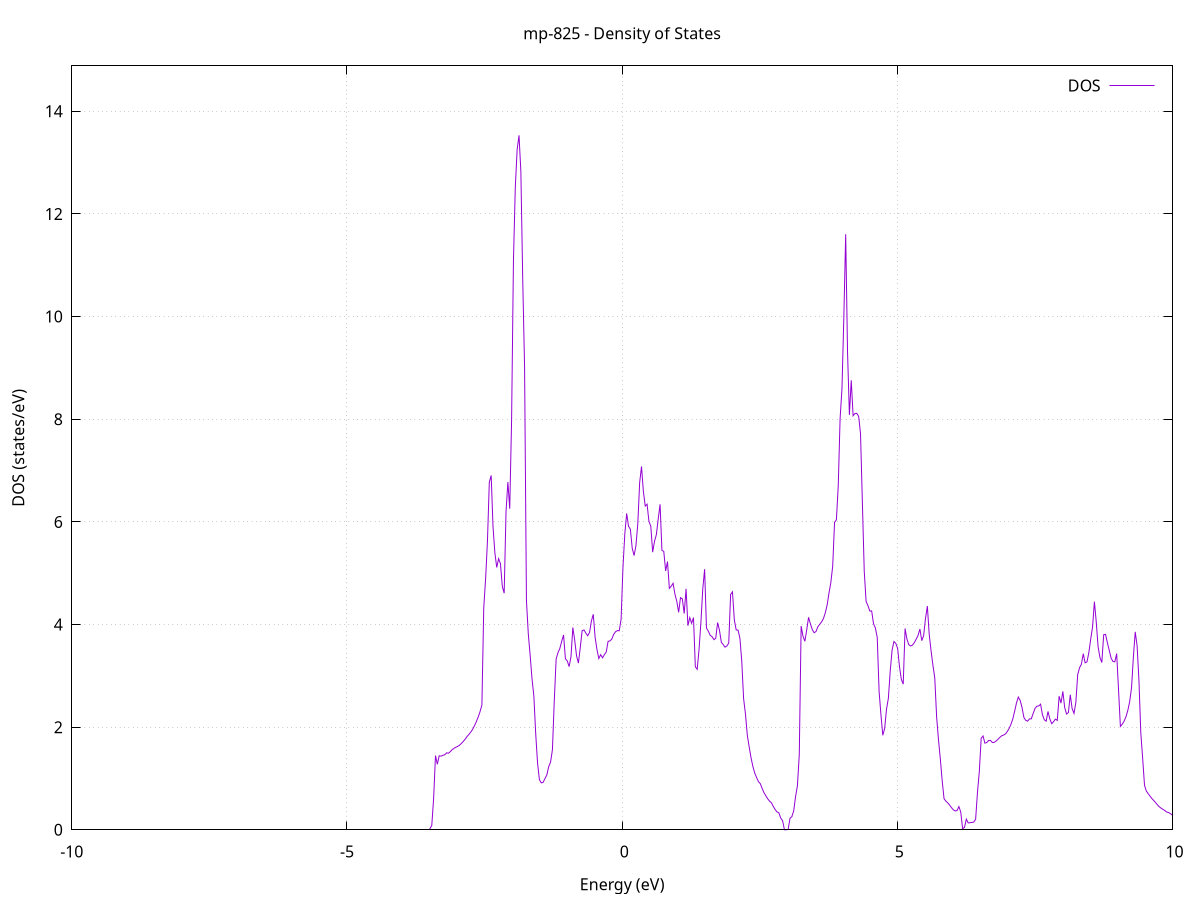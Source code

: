 set title 'mp-825 - Density of States'
set xlabel 'Energy (eV)'
set ylabel 'DOS (states/eV)'
set grid
set xrange [-10:10]
set yrange [0:14.886]
set xzeroaxis lt -1
set terminal png size 800,600
set output 'mp-825_dos_gnuplot.png'
plot '-' using 1:2 with lines title 'DOS'
-42.108400 0.000000
-42.074700 0.000000
-42.041000 0.000000
-42.007200 0.000000
-41.973500 0.000000
-41.939800 0.000000
-41.906100 0.000000
-41.872300 0.000000
-41.838600 0.000000
-41.804900 0.000000
-41.771200 0.000000
-41.737400 0.000000
-41.703700 0.000000
-41.670000 0.000000
-41.636300 0.000000
-41.602500 0.000000
-41.568800 0.000000
-41.535100 0.000000
-41.501300 0.000000
-41.467600 0.000000
-41.433900 0.000000
-41.400200 0.000000
-41.366400 0.000000
-41.332700 0.000000
-41.299000 0.000000
-41.265300 0.000000
-41.231500 0.000000
-41.197800 0.000000
-41.164100 0.000000
-41.130400 0.000000
-41.096600 0.000000
-41.062900 0.000000
-41.029200 0.000000
-40.995500 0.000000
-40.961700 0.000000
-40.928000 0.000000
-40.894300 0.000000
-40.860600 0.000000
-40.826800 0.000000
-40.793100 0.000000
-40.759400 0.000000
-40.725700 0.000000
-40.691900 0.000000
-40.658200 0.000000
-40.624500 0.000000
-40.590800 0.000000
-40.557000 0.000000
-40.523300 0.000000
-40.489600 0.000000
-40.455900 0.000000
-40.422100 0.000000
-40.388400 0.000000
-40.354700 0.000000
-40.321000 0.000000
-40.287200 0.000000
-40.253500 0.000000
-40.219800 0.000000
-40.186100 0.000000
-40.152300 0.000000
-40.118600 0.000000
-40.084900 0.000000
-40.051200 0.000000
-40.017400 0.000000
-39.983700 0.000000
-39.950000 0.000000
-39.916300 0.000000
-39.882500 0.000000
-39.848800 0.000000
-39.815100 0.000000
-39.781400 0.000000
-39.747600 0.000000
-39.713900 0.000000
-39.680200 0.000000
-39.646400 0.000000
-39.612700 0.000000
-39.579000 0.000000
-39.545300 0.000000
-39.511500 0.000000
-39.477800 0.000000
-39.444100 0.000000
-39.410400 0.000000
-39.376600 0.000000
-39.342900 0.000000
-39.309200 0.000000
-39.275500 0.000000
-39.241700 0.000000
-39.208000 0.000000
-39.174300 0.000000
-39.140600 0.000000
-39.106800 0.000000
-39.073100 0.000000
-39.039400 444.664000
-39.005700 0.000000
-38.971900 0.000000
-38.938200 0.000000
-38.904500 0.000000
-38.870800 0.000000
-38.837000 0.000000
-38.803300 0.000000
-38.769600 0.000000
-38.735900 0.000000
-38.702100 41.352600
-38.668400 18.268400
-38.634700 16.385000
-38.601000 17.748100
-38.567200 195.138600
-38.533500 0.000000
-38.499800 0.000000
-38.466100 0.000000
-38.432300 0.000000
-38.398600 0.000000
-38.364900 0.000000
-38.331200 0.000000
-38.297400 0.000000
-38.263700 0.000000
-38.230000 0.000000
-38.196300 0.000000
-38.162500 0.000000
-38.128800 0.000000
-38.095100 0.000000
-38.061400 0.000000
-38.027600 0.000000
-37.993900 0.000000
-37.960200 0.000000
-37.926500 0.000000
-37.892700 0.000000
-37.859000 0.000000
-37.825300 0.000000
-37.791500 0.000000
-37.757800 0.000000
-37.724100 0.000000
-37.690400 0.000000
-37.656600 0.000000
-37.622900 0.000000
-37.589200 0.000000
-37.555500 0.000000
-37.521700 0.000000
-37.488000 0.000000
-37.454300 0.000000
-37.420600 0.000000
-37.386800 0.000000
-37.353100 0.000000
-37.319400 0.000000
-37.285700 0.000000
-37.251900 0.000000
-37.218200 0.000000
-37.184500 0.000000
-37.150800 0.000000
-37.117000 0.000000
-37.083300 0.000000
-37.049600 0.000000
-37.015900 0.000000
-36.982100 0.000000
-36.948400 0.000000
-36.914700 0.000000
-36.881000 0.000000
-36.847200 0.000000
-36.813500 0.000000
-36.779800 0.000000
-36.746100 0.000000
-36.712300 0.000000
-36.678600 0.000000
-36.644900 0.000000
-36.611200 0.000000
-36.577400 0.000000
-36.543700 0.000000
-36.510000 0.000000
-36.476300 0.000000
-36.442500 0.000000
-36.408800 0.000000
-36.375100 0.000000
-36.341400 0.000000
-36.307600 0.000000
-36.273900 0.000000
-36.240200 0.000000
-36.206500 0.000000
-36.172700 0.000000
-36.139000 0.000000
-36.105300 0.000000
-36.071600 0.000000
-36.037800 0.000000
-36.004100 0.000000
-35.970400 0.000000
-35.936600 0.000000
-35.902900 0.000000
-35.869200 0.000000
-35.835500 0.000000
-35.801700 0.000000
-35.768000 0.000000
-35.734300 0.000000
-35.700600 0.000000
-35.666800 0.000000
-35.633100 0.000000
-35.599400 0.000000
-35.565700 0.000000
-35.531900 0.000000
-35.498200 0.000000
-35.464500 0.000000
-35.430800 0.000000
-35.397000 0.000000
-35.363300 0.000000
-35.329600 0.000000
-35.295900 0.000000
-35.262100 0.000000
-35.228400 0.000000
-35.194700 0.000000
-35.161000 0.000000
-35.127200 0.000000
-35.093500 0.000000
-35.059800 0.000000
-35.026100 0.000000
-34.992300 0.000000
-34.958600 0.000000
-34.924900 0.000000
-34.891200 0.000000
-34.857400 0.000000
-34.823700 0.000000
-34.790000 0.000000
-34.756300 0.000000
-34.722500 0.000000
-34.688800 0.000000
-34.655100 0.000000
-34.621400 0.000000
-34.587600 0.000000
-34.553900 0.000000
-34.520200 0.000000
-34.486500 0.000000
-34.452700 0.000000
-34.419000 0.000000
-34.385300 0.000000
-34.351600 0.000000
-34.317800 0.000000
-34.284100 0.000000
-34.250400 0.000000
-34.216700 0.000000
-34.182900 0.000000
-34.149200 0.000000
-34.115500 0.000000
-34.081700 0.000000
-34.048000 0.000000
-34.014300 0.000000
-33.980600 0.000000
-33.946800 0.000000
-33.913100 0.000000
-33.879400 0.000000
-33.845700 0.000000
-33.811900 0.000000
-33.778200 0.000000
-33.744500 0.000000
-33.710800 0.000000
-33.677000 0.000000
-33.643300 0.000000
-33.609600 0.000000
-33.575900 0.000000
-33.542100 0.000000
-33.508400 0.000000
-33.474700 0.000000
-33.441000 0.000000
-33.407200 0.000000
-33.373500 0.000000
-33.339800 0.000000
-33.306100 0.000000
-33.272300 0.000000
-33.238600 0.000000
-33.204900 0.000000
-33.171200 0.000000
-33.137400 0.000000
-33.103700 0.000000
-33.070000 0.000000
-33.036300 0.000000
-33.002500 0.000000
-32.968800 0.000000
-32.935100 0.000000
-32.901400 0.000000
-32.867600 0.000000
-32.833900 0.000000
-32.800200 0.000000
-32.766500 0.000000
-32.732700 0.000000
-32.699000 0.000000
-32.665300 0.000000
-32.631600 0.000000
-32.597800 0.000000
-32.564100 0.000000
-32.530400 0.000000
-32.496700 0.000000
-32.462900 0.000000
-32.429200 0.000000
-32.395500 0.000000
-32.361800 0.000000
-32.328000 0.000000
-32.294300 0.000000
-32.260600 0.000000
-32.226800 0.000000
-32.193100 0.000000
-32.159400 0.000000
-32.125700 0.000000
-32.091900 0.000000
-32.058200 0.000000
-32.024500 0.000000
-31.990800 0.000000
-31.957000 0.000000
-31.923300 0.000000
-31.889600 0.000000
-31.855900 0.000000
-31.822100 0.000000
-31.788400 0.000000
-31.754700 0.000000
-31.721000 0.000000
-31.687200 0.000000
-31.653500 0.000000
-31.619800 0.000000
-31.586100 0.000000
-31.552300 0.000000
-31.518600 0.000000
-31.484900 0.000000
-31.451200 0.000000
-31.417400 0.000000
-31.383700 0.000000
-31.350000 0.000000
-31.316300 0.000000
-31.282500 0.000000
-31.248800 0.000000
-31.215100 0.000000
-31.181400 0.000000
-31.147600 0.000000
-31.113900 0.000000
-31.080200 0.000000
-31.046500 0.000000
-31.012700 0.000000
-30.979000 0.000000
-30.945300 0.000000
-30.911600 0.000000
-30.877800 0.000000
-30.844100 0.000000
-30.810400 0.000000
-30.776700 0.000000
-30.742900 0.000000
-30.709200 0.000000
-30.675500 0.000000
-30.641800 0.000000
-30.608000 0.000000
-30.574300 0.000000
-30.540600 0.000000
-30.506900 0.000000
-30.473100 0.000000
-30.439400 0.000000
-30.405700 0.000000
-30.371900 0.000000
-30.338200 0.000000
-30.304500 0.000000
-30.270800 0.000000
-30.237000 0.000000
-30.203300 0.000000
-30.169600 0.000000
-30.135900 0.000000
-30.102100 0.000000
-30.068400 0.000000
-30.034700 0.000000
-30.001000 0.000000
-29.967200 0.000000
-29.933500 0.000000
-29.899800 0.000000
-29.866100 0.000000
-29.832300 0.000000
-29.798600 0.000000
-29.764900 0.000000
-29.731200 0.000000
-29.697400 0.000000
-29.663700 0.000000
-29.630000 0.000000
-29.596300 0.000000
-29.562500 0.000000
-29.528800 0.000000
-29.495100 0.000000
-29.461400 0.000000
-29.427600 0.000000
-29.393900 0.000000
-29.360200 0.000000
-29.326500 0.000000
-29.292700 0.000000
-29.259000 0.000000
-29.225300 0.000000
-29.191600 0.000000
-29.157800 0.000000
-29.124100 0.000000
-29.090400 0.000000
-29.056700 0.000000
-29.022900 0.000000
-28.989200 0.000000
-28.955500 0.000000
-28.921800 0.000000
-28.888000 0.000000
-28.854300 0.000000
-28.820600 0.000000
-28.786900 0.000000
-28.753100 0.000000
-28.719400 0.000000
-28.685700 0.000000
-28.652000 0.000000
-28.618200 0.000000
-28.584500 0.000000
-28.550800 0.000000
-28.517000 0.000000
-28.483300 0.000000
-28.449600 0.000000
-28.415900 0.000000
-28.382100 0.000000
-28.348400 0.000000
-28.314700 0.000000
-28.281000 0.000000
-28.247200 0.000000
-28.213500 0.000000
-28.179800 0.000000
-28.146100 0.000000
-28.112300 0.000000
-28.078600 0.000000
-28.044900 0.000000
-28.011200 0.000000
-27.977400 0.000000
-27.943700 0.000000
-27.910000 0.000000
-27.876300 0.000000
-27.842500 0.000000
-27.808800 0.000000
-27.775100 0.000000
-27.741400 0.000000
-27.707600 0.000000
-27.673900 0.000000
-27.640200 0.000000
-27.606500 0.000000
-27.572700 0.000000
-27.539000 0.000000
-27.505300 0.000000
-27.471600 0.000000
-27.437800 0.000000
-27.404100 0.000000
-27.370400 0.000000
-27.336700 0.000000
-27.302900 0.000000
-27.269200 0.000000
-27.235500 0.000000
-27.201800 0.000000
-27.168000 0.000000
-27.134300 0.000000
-27.100600 0.000000
-27.066900 0.000000
-27.033100 0.000000
-26.999400 0.000000
-26.965700 0.000000
-26.932000 0.000000
-26.898200 0.000000
-26.864500 0.000000
-26.830800 0.000000
-26.797100 0.000000
-26.763300 0.000000
-26.729600 0.000000
-26.695900 0.000000
-26.662100 0.000000
-26.628400 0.000000
-26.594700 0.000000
-26.561000 0.000000
-26.527200 0.000000
-26.493500 0.000000
-26.459800 0.000000
-26.426100 0.000000
-26.392300 0.000000
-26.358600 0.000000
-26.324900 0.000000
-26.291200 0.000000
-26.257400 0.000000
-26.223700 0.000000
-26.190000 0.000000
-26.156300 0.000000
-26.122500 0.000000
-26.088800 0.000000
-26.055100 0.000000
-26.021400 0.000000
-25.987600 0.000000
-25.953900 0.000000
-25.920200 0.000000
-25.886500 0.000000
-25.852700 0.000000
-25.819000 0.000000
-25.785300 0.000000
-25.751600 0.000000
-25.717800 0.000000
-25.684100 0.000000
-25.650400 0.000000
-25.616700 0.000000
-25.582900 0.000000
-25.549200 0.000000
-25.515500 0.000000
-25.481800 0.000000
-25.448000 0.000000
-25.414300 0.000000
-25.380600 0.000000
-25.346900 0.000000
-25.313100 0.000000
-25.279400 0.000000
-25.245700 0.000000
-25.212000 0.000000
-25.178200 0.000000
-25.144500 0.000000
-25.110800 0.000000
-25.077100 0.000000
-25.043300 0.000000
-25.009600 0.000000
-24.975900 0.000000
-24.942100 0.000000
-24.908400 0.000000
-24.874700 0.000000
-24.841000 0.000000
-24.807200 0.000000
-24.773500 0.000000
-24.739800 0.000000
-24.706100 0.000000
-24.672300 0.000000
-24.638600 0.000000
-24.604900 0.000000
-24.571200 0.000000
-24.537400 0.000000
-24.503700 0.000000
-24.470000 0.000000
-24.436300 0.000000
-24.402500 0.000000
-24.368800 0.000000
-24.335100 0.000000
-24.301400 0.000000
-24.267600 0.000000
-24.233900 0.000000
-24.200200 0.000000
-24.166500 0.000000
-24.132700 0.000000
-24.099000 0.000000
-24.065300 0.000000
-24.031600 0.000000
-23.997800 0.000000
-23.964100 0.000000
-23.930400 0.000000
-23.896700 0.000000
-23.862900 0.000000
-23.829200 0.000000
-23.795500 0.000000
-23.761800 0.000000
-23.728000 0.000000
-23.694300 0.000000
-23.660600 0.000000
-23.626900 0.000000
-23.593100 0.000000
-23.559400 0.000000
-23.525700 0.000000
-23.492000 0.000000
-23.458200 0.000000
-23.424500 0.000000
-23.390800 0.000000
-23.357100 0.000000
-23.323300 0.000000
-23.289600 0.000000
-23.255900 0.000000
-23.222200 0.000000
-23.188400 0.000000
-23.154700 0.000000
-23.121000 0.000000
-23.087200 0.000000
-23.053500 0.000000
-23.019800 0.000000
-22.986100 0.000000
-22.952300 0.000000
-22.918600 0.000000
-22.884900 0.000000
-22.851200 0.000000
-22.817400 0.000000
-22.783700 0.000000
-22.750000 0.000000
-22.716300 0.000000
-22.682500 0.000000
-22.648800 0.000000
-22.615100 0.000000
-22.581400 0.000000
-22.547600 0.000000
-22.513900 0.000000
-22.480200 0.000000
-22.446500 0.000000
-22.412700 0.000000
-22.379000 0.000000
-22.345300 0.000000
-22.311600 0.000000
-22.277800 0.000000
-22.244100 0.000000
-22.210400 0.000000
-22.176700 0.000000
-22.142900 0.000000
-22.109200 0.000000
-22.075500 0.000000
-22.041800 0.000000
-22.008000 0.000000
-21.974300 0.000000
-21.940600 0.000000
-21.906900 0.000000
-21.873100 0.000000
-21.839400 0.000000
-21.805700 0.000000
-21.772000 0.000000
-21.738200 0.000000
-21.704500 0.000000
-21.670800 0.000000
-21.637100 0.000000
-21.603300 0.000000
-21.569600 0.000000
-21.535900 0.000000
-21.502200 0.000000
-21.468400 0.000000
-21.434700 0.000000
-21.401000 0.000000
-21.367300 0.000000
-21.333500 0.000000
-21.299800 0.000000
-21.266100 0.000000
-21.232300 0.000000
-21.198600 0.000000
-21.164900 0.000000
-21.131200 0.000000
-21.097400 0.000000
-21.063700 0.000000
-21.030000 0.000000
-20.996300 0.000000
-20.962500 0.000000
-20.928800 0.000000
-20.895100 0.000000
-20.861400 0.000000
-20.827600 0.000000
-20.793900 0.000000
-20.760200 0.000000
-20.726500 0.000000
-20.692700 0.000000
-20.659000 0.000000
-20.625300 0.000000
-20.591600 0.000000
-20.557800 0.000000
-20.524100 0.000000
-20.490400 0.000000
-20.456700 0.000000
-20.422900 0.000000
-20.389200 0.000000
-20.355500 0.000000
-20.321800 0.000000
-20.288000 0.000000
-20.254300 0.000000
-20.220600 0.000000
-20.186900 0.000000
-20.153100 0.000000
-20.119400 0.000000
-20.085700 0.000000
-20.052000 0.000000
-20.018200 0.000000
-19.984500 0.000000
-19.950800 0.000000
-19.917100 0.000000
-19.883300 0.000000
-19.849600 0.000000
-19.815900 0.000000
-19.782200 0.000000
-19.748400 0.000000
-19.714700 0.000000
-19.681000 0.000000
-19.647300 0.000000
-19.613500 0.000000
-19.579800 0.000000
-19.546100 0.000000
-19.512400 0.000000
-19.478600 0.000000
-19.444900 0.000000
-19.411200 0.000000
-19.377400 0.000000
-19.343700 0.000000
-19.310000 0.000000
-19.276300 0.000000
-19.242500 0.000000
-19.208800 0.000000
-19.175100 0.000000
-19.141400 0.000000
-19.107600 0.000000
-19.073900 0.000000
-19.040200 0.000000
-19.006500 0.000000
-18.972700 0.000000
-18.939000 0.000000
-18.905300 0.000000
-18.871600 0.000000
-18.837800 0.000000
-18.804100 0.000000
-18.770400 0.000000
-18.736700 0.000000
-18.702900 0.000000
-18.669200 0.000000
-18.635500 0.000000
-18.601800 0.000000
-18.568000 0.000000
-18.534300 0.000000
-18.500600 0.000000
-18.466900 0.000000
-18.433100 0.000000
-18.399400 0.000000
-18.365700 0.000000
-18.332000 0.000000
-18.298200 0.000000
-18.264500 0.000000
-18.230800 0.000000
-18.197100 0.000000
-18.163300 0.000000
-18.129600 0.000000
-18.095900 0.000000
-18.062200 0.000000
-18.028400 0.000000
-17.994700 0.000000
-17.961000 0.000000
-17.927300 0.000000
-17.893500 0.000000
-17.859800 0.000000
-17.826100 0.000000
-17.792400 0.000000
-17.758600 0.000000
-17.724900 0.000000
-17.691200 0.000000
-17.657500 0.000000
-17.623700 0.000000
-17.590000 0.000000
-17.556300 0.000000
-17.522500 0.000000
-17.488800 0.000000
-17.455100 0.000000
-17.421400 0.000000
-17.387600 0.000000
-17.353900 0.000000
-17.320200 0.000000
-17.286500 0.000000
-17.252700 0.000000
-17.219000 0.000000
-17.185300 0.000000
-17.151600 0.000000
-17.117800 0.000000
-17.084100 0.000000
-17.050400 0.000000
-17.016700 0.000000
-16.982900 0.000000
-16.949200 0.000000
-16.915500 0.000000
-16.881800 0.000000
-16.848000 0.000000
-16.814300 0.000000
-16.780600 0.000000
-16.746900 0.000000
-16.713100 0.000000
-16.679400 0.000000
-16.645700 0.000000
-16.612000 0.000000
-16.578200 0.000000
-16.544500 0.000000
-16.510800 0.000000
-16.477100 0.000000
-16.443300 0.000000
-16.409600 0.000000
-16.375900 0.000000
-16.342200 0.000000
-16.308400 0.000000
-16.274700 0.000000
-16.241000 0.000000
-16.207300 0.000000
-16.173500 0.000000
-16.139800 0.000000
-16.106100 0.000000
-16.072400 0.000000
-16.038600 0.000000
-16.004900 0.000000
-15.971200 0.000000
-15.937500 0.000000
-15.903700 0.000000
-15.870000 0.000000
-15.836300 0.000000
-15.802600 0.000000
-15.768800 0.000000
-15.735100 0.000000
-15.701400 0.000000
-15.667600 0.000000
-15.633900 0.000000
-15.600200 0.000000
-15.566500 0.000000
-15.532700 0.000000
-15.499000 0.000000
-15.465300 0.000000
-15.431600 0.000000
-15.397800 0.000000
-15.364100 0.000000
-15.330400 0.000000
-15.296700 0.060100
-15.262900 0.235800
-15.229200 0.357600
-15.195500 0.425800
-15.161800 0.505300
-15.128000 0.597400
-15.094300 0.665500
-15.060600 0.736200
-15.026900 0.820500
-14.993100 0.917100
-14.959400 1.002700
-14.925700 1.089900
-14.892000 1.206800
-14.858200 1.327500
-14.824500 1.486300
-14.790800 1.648300
-14.757100 1.852500
-14.723300 2.348400
-14.689600 2.659700
-14.655900 2.952300
-14.622200 2.608400
-14.588400 2.587500
-14.554700 2.691400
-14.521000 2.848700
-14.487300 3.268500
-14.453500 3.295400
-14.419800 3.454300
-14.386100 3.724900
-14.352400 4.245800
-14.318600 5.511000
-14.284900 12.375600
-14.251200 7.956500
-14.217500 7.002000
-14.183700 6.822700
-14.150000 6.674500
-14.116300 7.064000
-14.082600 6.200700
-14.048800 5.078900
-14.015100 0.833600
-13.981400 0.232400
-13.947700 2.673000
-13.913900 6.500300
-13.880200 12.291500
-13.846500 15.336400
-13.812700 16.556600
-13.779000 14.852300
-13.745300 11.866800
-13.711600 11.062900
-13.677800 5.442200
-13.644100 4.990200
-13.610400 4.625900
-13.576700 4.364400
-13.542900 3.428700
-13.509200 2.491600
-13.475500 1.750500
-13.441800 0.947200
-13.408000 0.000000
-13.374300 0.000000
-13.340600 0.000000
-13.306900 0.000000
-13.273100 0.000000
-13.239400 0.000000
-13.205700 0.000000
-13.172000 0.000000
-13.138200 0.000000
-13.104500 0.000000
-13.070800 0.000000
-13.037100 0.000000
-13.003300 0.000000
-12.969600 0.000000
-12.935900 0.000000
-12.902200 0.000000
-12.868400 0.000000
-12.834700 0.000000
-12.801000 0.000000
-12.767300 0.000000
-12.733500 0.000000
-12.699800 0.000000
-12.666100 0.000000
-12.632400 0.000000
-12.598600 0.000000
-12.564900 0.000000
-12.531200 0.000000
-12.497500 0.000000
-12.463700 0.000000
-12.430000 0.000000
-12.396300 0.000000
-12.362600 0.000000
-12.328800 0.000000
-12.295100 0.000000
-12.261400 0.000000
-12.227700 0.000000
-12.193900 0.000000
-12.160200 0.000000
-12.126500 0.000000
-12.092800 0.000000
-12.059000 0.000000
-12.025300 0.000000
-11.991600 0.000000
-11.957800 0.000000
-11.924100 0.000000
-11.890400 0.000000
-11.856700 0.000000
-11.822900 0.000000
-11.789200 0.000000
-11.755500 0.000000
-11.721800 0.000000
-11.688000 0.000000
-11.654300 0.000000
-11.620600 0.000000
-11.586900 0.000000
-11.553100 0.000000
-11.519400 0.000000
-11.485700 0.000000
-11.452000 0.000000
-11.418200 0.000000
-11.384500 0.000000
-11.350800 0.000000
-11.317100 0.000000
-11.283300 0.000000
-11.249600 0.000000
-11.215900 0.000000
-11.182200 0.000000
-11.148400 0.000000
-11.114700 0.000000
-11.081000 0.000000
-11.047300 0.000000
-11.013500 0.000000
-10.979800 0.000000
-10.946100 0.000000
-10.912400 0.000000
-10.878600 0.000000
-10.844900 0.000000
-10.811200 0.000000
-10.777500 0.000000
-10.743700 0.000000
-10.710000 0.000000
-10.676300 0.000000
-10.642600 0.000000
-10.608800 0.000000
-10.575100 0.000000
-10.541400 0.000000
-10.507700 0.000000
-10.473900 0.000000
-10.440200 0.000000
-10.406500 0.000000
-10.372800 0.000000
-10.339000 0.000000
-10.305300 0.000000
-10.271600 0.000000
-10.237900 0.000000
-10.204100 0.000000
-10.170400 0.000000
-10.136700 0.000000
-10.102900 0.000000
-10.069200 0.000000
-10.035500 0.000000
-10.001800 0.000000
-9.968000 0.000000
-9.934300 0.000000
-9.900600 0.000000
-9.866900 0.000000
-9.833100 0.000000
-9.799400 0.000000
-9.765700 0.000000
-9.732000 0.000000
-9.698200 0.000000
-9.664500 0.000000
-9.630800 0.000000
-9.597100 0.000000
-9.563300 0.000000
-9.529600 0.000000
-9.495900 0.000000
-9.462200 0.000000
-9.428400 0.000000
-9.394700 0.000000
-9.361000 0.000000
-9.327300 0.000000
-9.293500 0.000000
-9.259800 0.000000
-9.226100 0.000000
-9.192400 0.000000
-9.158600 0.000000
-9.124900 0.000000
-9.091200 0.000000
-9.057500 0.000000
-9.023700 0.000000
-8.990000 0.000000
-8.956300 0.000000
-8.922600 0.000000
-8.888800 0.000000
-8.855100 0.000000
-8.821400 0.000000
-8.787700 0.000000
-8.753900 0.000000
-8.720200 0.000000
-8.686500 0.000000
-8.652800 0.000000
-8.619000 0.000000
-8.585300 0.000000
-8.551600 0.000000
-8.517900 0.000000
-8.484100 0.000000
-8.450400 0.000000
-8.416700 0.000000
-8.383000 0.000000
-8.349200 0.000000
-8.315500 0.000000
-8.281800 0.000000
-8.248000 0.000000
-8.214300 0.000000
-8.180600 0.000000
-8.146900 0.000000
-8.113100 0.000000
-8.079400 0.000000
-8.045700 0.000000
-8.012000 0.000000
-7.978200 0.000000
-7.944500 0.000000
-7.910800 0.000000
-7.877100 0.000000
-7.843300 0.000000
-7.809600 0.000000
-7.775900 0.000000
-7.742200 0.000000
-7.708400 0.000000
-7.674700 0.000000
-7.641000 0.000000
-7.607300 0.000000
-7.573500 0.000000
-7.539800 0.000000
-7.506100 0.000000
-7.472400 0.000000
-7.438600 0.000000
-7.404900 0.000000
-7.371200 0.000000
-7.337500 0.000000
-7.303700 0.000000
-7.270000 0.000000
-7.236300 0.000000
-7.202600 0.000000
-7.168800 0.000000
-7.135100 0.000000
-7.101400 0.000000
-7.067700 0.000000
-7.033900 0.000000
-7.000200 0.000000
-6.966500 0.000000
-6.932800 0.000000
-6.899000 0.000000
-6.865300 0.000000
-6.831600 0.000000
-6.797900 0.000000
-6.764100 0.000000
-6.730400 0.000000
-6.696700 0.000000
-6.663000 0.000000
-6.629200 0.000000
-6.595500 0.000000
-6.561800 0.000000
-6.528100 0.000000
-6.494300 0.000000
-6.460600 0.000000
-6.426900 0.000000
-6.393100 0.000000
-6.359400 0.000000
-6.325700 0.000000
-6.292000 0.000000
-6.258200 0.000000
-6.224500 0.000000
-6.190800 0.000000
-6.157100 0.000000
-6.123300 0.000000
-6.089600 0.000000
-6.055900 0.000000
-6.022200 0.000000
-5.988400 0.000000
-5.954700 0.000000
-5.921000 0.000000
-5.887300 0.000000
-5.853500 0.000000
-5.819800 0.000000
-5.786100 0.000000
-5.752400 0.000000
-5.718600 0.000000
-5.684900 0.000000
-5.651200 0.000000
-5.617500 0.000000
-5.583700 0.000000
-5.550000 0.000000
-5.516300 0.000000
-5.482600 0.000000
-5.448800 0.000000
-5.415100 0.000000
-5.381400 0.000000
-5.347700 0.000000
-5.313900 0.000000
-5.280200 0.000000
-5.246500 0.000000
-5.212800 0.000000
-5.179000 0.000000
-5.145300 0.000000
-5.111600 0.000000
-5.077900 0.000000
-5.044100 0.000000
-5.010400 0.000000
-4.976700 0.000000
-4.943000 0.000000
-4.909200 0.000000
-4.875500 0.000000
-4.841800 0.000000
-4.808100 0.000000
-4.774300 0.000000
-4.740600 0.000000
-4.706900 0.000000
-4.673200 0.000000
-4.639400 0.000000
-4.605700 0.000000
-4.572000 0.000000
-4.538200 0.000000
-4.504500 0.000000
-4.470800 0.000000
-4.437100 0.000000
-4.403300 0.000000
-4.369600 0.000000
-4.335900 0.000000
-4.302200 0.000000
-4.268400 0.000000
-4.234700 0.000000
-4.201000 0.000000
-4.167300 0.000000
-4.133500 0.000000
-4.099800 0.000000
-4.066100 0.000000
-4.032400 0.000000
-3.998600 0.000000
-3.964900 0.000000
-3.931200 0.000000
-3.897500 0.000000
-3.863700 0.000000
-3.830000 0.000000
-3.796300 0.000000
-3.762600 0.000000
-3.728800 0.000000
-3.695100 0.000000
-3.661400 0.000000
-3.627700 0.000000
-3.593900 0.000000
-3.560200 0.000000
-3.526500 0.000000
-3.492800 0.000000
-3.459000 0.084100
-3.425300 0.611900
-3.391600 1.445400
-3.357900 1.276000
-3.324100 1.441200
-3.290400 1.434900
-3.256700 1.451500
-3.223000 1.463000
-3.189200 1.500000
-3.155500 1.492000
-3.121800 1.523800
-3.088100 1.561400
-3.054300 1.587500
-3.020600 1.609100
-2.986900 1.625000
-2.953200 1.649700
-2.919400 1.684400
-2.885700 1.722700
-2.852000 1.766600
-2.818300 1.817300
-2.784500 1.857200
-2.750800 1.903800
-2.717100 1.958600
-2.683300 2.027300
-2.649600 2.106000
-2.615900 2.195900
-2.582200 2.301000
-2.548400 2.430900
-2.514700 4.325000
-2.481000 4.887800
-2.447300 5.627400
-2.413500 6.773300
-2.379800 6.904400
-2.346100 5.901800
-2.312400 5.394500
-2.278600 5.112000
-2.244900 5.284200
-2.211200 5.184700
-2.177500 4.741600
-2.143700 4.610400
-2.110000 6.196600
-2.076300 6.776500
-2.042600 6.256200
-2.008800 7.981200
-1.975100 11.083700
-1.941400 12.520400
-1.907700 13.257000
-1.873900 13.532400
-1.840200 12.827500
-1.806500 10.727900
-1.772800 9.025500
-1.739000 4.469500
-1.705300 3.818900
-1.671600 3.400800
-1.637900 2.943400
-1.604100 2.605400
-1.570400 1.867600
-1.536700 1.294800
-1.503000 0.975900
-1.469200 0.913100
-1.435500 0.924100
-1.401800 0.998500
-1.368100 1.070800
-1.334300 1.230400
-1.300600 1.318300
-1.266900 1.559600
-1.233200 2.511900
-1.199400 3.328900
-1.165700 3.450900
-1.132000 3.534300
-1.098300 3.672300
-1.064500 3.796300
-1.030800 3.332700
-0.997100 3.289200
-0.963400 3.179200
-0.929600 3.371200
-0.895900 3.941000
-0.862200 3.695000
-0.828400 3.389400
-0.794700 3.247900
-0.761000 3.549400
-0.727300 3.880400
-0.693500 3.894400
-0.659800 3.832800
-0.626100 3.780000
-0.592400 3.845800
-0.558600 4.067400
-0.524900 4.199100
-0.491200 3.752500
-0.457500 3.511000
-0.423700 3.337800
-0.390000 3.412400
-0.356300 3.350500
-0.322600 3.413100
-0.288800 3.466200
-0.255100 3.673900
-0.221400 3.679800
-0.187700 3.715800
-0.153900 3.808700
-0.120200 3.858400
-0.086500 3.881400
-0.052800 3.877800
-0.019000 4.102400
0.014700 5.108800
0.048400 5.764700
0.082100 6.164500
0.115900 5.915900
0.149600 5.855100
0.183300 5.485400
0.217000 5.343800
0.250800 5.538800
0.284500 5.964900
0.318200 6.764200
0.351900 7.079800
0.385700 6.592600
0.419400 6.309000
0.453100 6.344700
0.486800 6.007500
0.520600 5.916600
0.554300 5.409800
0.588000 5.621100
0.621700 5.751900
0.655500 6.059300
0.689200 6.341700
0.722900 5.445000
0.756600 5.424600
0.790400 5.044600
0.824100 5.225700
0.857800 4.703700
0.891500 4.745700
0.925300 4.804100
0.959000 4.593200
0.992700 4.454800
1.026500 4.237400
1.060200 4.523600
1.093900 4.499000
1.127600 4.213400
1.161400 4.694700
1.195100 3.977500
1.228800 4.134700
1.262500 4.024600
1.296300 4.134300
1.330000 3.176500
1.363700 3.127100
1.397400 3.516400
1.431200 4.043500
1.464900 4.693600
1.498600 5.077800
1.532300 3.928600
1.566100 3.869400
1.599800 3.790300
1.633500 3.763100
1.667200 3.704200
1.701000 3.733600
1.734700 4.038200
1.768400 3.890100
1.802100 3.653100
1.835900 3.608800
1.869600 3.558500
1.903300 3.582500
1.937000 3.640700
1.970800 4.584300
2.004500 4.637100
2.038200 4.092100
2.071900 3.894700
2.105700 3.891000
2.139400 3.735100
2.173100 3.292300
2.206800 2.558300
2.240600 2.256400
2.274300 1.840000
2.308000 1.616600
2.341700 1.404500
2.375500 1.233600
2.409200 1.104400
2.442900 1.018500
2.476600 0.937300
2.510400 0.898100
2.544100 0.805200
2.577800 0.722000
2.611500 0.663000
2.645300 0.602100
2.679000 0.558300
2.712700 0.525800
2.746500 0.455200
2.780200 0.394300
2.813900 0.347600
2.847600 0.329800
2.881400 0.228000
2.915100 0.178900
2.948800 0.000700
2.982500 0.000000
3.016300 0.006800
3.050000 0.224900
3.083700 0.255300
3.117400 0.369400
3.151200 0.646400
3.184900 0.858400
3.218600 1.465600
3.252300 3.969600
3.286100 3.771500
3.319800 3.672400
3.353500 3.893600
3.387200 4.140100
3.421000 4.011600
3.454700 3.901200
3.488400 3.839800
3.522100 3.862900
3.555900 3.956200
3.589600 4.002100
3.623300 4.051200
3.657000 4.113500
3.690800 4.227000
3.724500 4.379000
3.758200 4.611300
3.791900 4.816600
3.825700 5.136400
3.859400 5.990200
3.893100 6.042000
3.926800 6.704900
3.960600 8.022300
3.994300 8.592800
4.028000 9.977600
4.061700 11.604200
4.095500 9.308000
4.129200 8.085600
4.162900 8.759400
4.196600 8.067600
4.230400 8.112000
4.264100 8.115300
4.297800 8.051900
4.331500 7.716300
4.365300 6.367000
4.399000 5.033500
4.432700 4.451700
4.466400 4.366700
4.500200 4.262100
4.533900 4.264800
4.567600 4.015200
4.601400 3.933300
4.635100 3.748600
4.668800 2.698700
4.702500 2.240200
4.736300 1.841700
4.770000 1.975000
4.803700 2.351700
4.837400 2.563400
4.871200 3.093300
4.904900 3.501300
4.938600 3.668800
4.972300 3.632700
5.006100 3.531400
5.039800 3.173200
5.073500 2.928900
5.107200 2.838000
5.141000 3.921800
5.174700 3.715400
5.208400 3.607100
5.242100 3.582200
5.275900 3.598400
5.309600 3.647800
5.343300 3.716000
5.377000 3.788900
5.410800 3.911600
5.444500 3.685400
5.478200 3.782300
5.511900 4.115600
5.545700 4.359300
5.579400 3.808200
5.613100 3.488600
5.646800 3.206500
5.680600 2.959100
5.714300 2.196700
5.748000 1.756900
5.781700 1.376800
5.815500 0.951300
5.849200 0.605200
5.882900 0.557700
5.916600 0.523700
5.950400 0.479800
5.984100 0.431400
6.017800 0.389300
6.051500 0.366300
6.085300 0.374500
6.119000 0.452000
6.152700 0.344600
6.186400 0.020000
6.220200 0.046600
6.253900 0.207200
6.287600 0.134200
6.321300 0.137200
6.355100 0.143700
6.388800 0.150600
6.422500 0.201500
6.456300 0.726700
6.490000 1.136400
6.523700 1.782700
6.557400 1.827600
6.591200 1.687700
6.624900 1.699900
6.658600 1.739500
6.692300 1.741900
6.726100 1.701500
6.759800 1.702800
6.793500 1.729100
6.827200 1.761100
6.861000 1.798300
6.894700 1.830200
6.928400 1.843500
6.962100 1.865900
6.995900 1.910800
7.029600 1.972700
7.063300 2.051700
7.097000 2.155700
7.130800 2.305300
7.164500 2.468400
7.198200 2.586200
7.231900 2.522500
7.265700 2.383500
7.299400 2.190800
7.333100 2.133500
7.366800 2.116300
7.400600 2.160300
7.434300 2.162000
7.468000 2.265500
7.501700 2.363500
7.535500 2.408400
7.569200 2.412700
7.602900 2.447900
7.636600 2.242300
7.670400 2.143700
7.704100 2.116600
7.737800 2.305400
7.771500 2.159300
7.805300 2.068000
7.839000 2.106200
7.872700 2.157200
7.906400 2.131200
7.940200 2.603500
7.973900 2.468000
8.007600 2.696700
8.041300 2.381400
8.075100 2.255000
8.108800 2.285600
8.142500 2.631200
8.176200 2.361300
8.210000 2.267200
8.243700 2.480800
8.277400 3.023600
8.311200 3.157300
8.344900 3.226900
8.378600 3.431300
8.412300 3.253300
8.446100 3.271700
8.479800 3.450800
8.513500 3.710800
8.547200 3.947900
8.581000 4.445500
8.614700 4.047400
8.648400 3.561200
8.682100 3.356200
8.715900 3.258600
8.749600 3.800500
8.783300 3.807400
8.817000 3.644700
8.850800 3.494700
8.884500 3.344700
8.918200 3.279600
8.951900 3.272000
8.985700 3.433100
9.019400 2.731200
9.053100 2.013900
9.086800 2.057200
9.120600 2.116400
9.154300 2.201700
9.188000 2.326100
9.221700 2.495100
9.255500 2.765200
9.289200 3.365700
9.322900 3.856800
9.356600 3.588200
9.390400 2.910000
9.424100 1.886400
9.457800 1.390800
9.491500 0.866300
9.525300 0.752300
9.559000 0.703500
9.592700 0.653600
9.626400 0.606800
9.660200 0.569300
9.693900 0.528600
9.727600 0.484100
9.761300 0.445700
9.795100 0.419400
9.828800 0.396700
9.862500 0.372500
9.896200 0.345200
9.930000 0.335200
9.963700 0.314200
9.997400 0.284100
10.031100 0.257000
10.064900 0.236600
10.098600 0.221300
10.132300 0.204000
10.166100 0.191100
10.199800 0.170700
10.233500 0.138600
10.267200 0.111300
10.301000 0.105300
10.334700 0.066400
10.368400 0.009400
10.402100 0.000000
10.435900 0.000000
10.469600 0.000000
10.503300 0.000000
10.537000 0.003000
10.570800 0.015400
10.604500 0.036200
10.638200 0.052100
10.671900 0.058300
10.705700 0.060600
10.739400 0.065800
10.773100 0.073900
10.806800 0.082800
10.840600 0.091600
10.874300 0.098500
10.908000 0.102500
10.941700 0.105500
10.975500 0.109600
11.009200 0.114800
11.042900 0.120400
11.076600 0.125900
11.110400 0.131400
11.144100 0.137000
11.177800 0.142800
11.211500 0.148700
11.245300 0.154200
11.279000 0.159100
11.312700 0.163600
11.346400 0.168200
11.380200 0.173100
11.413900 0.178100
11.447600 0.183100
11.481300 0.188100
11.515100 0.193600
11.548800 0.199300
11.582500 0.205300
11.616200 0.211500
11.650000 0.217700
11.683700 0.223600
11.717400 0.229200
11.751100 0.234600
11.784900 0.240000
11.818600 0.245400
11.852300 0.251100
11.886000 0.257100
11.919800 0.263400
11.953500 0.269700
11.987200 0.276300
12.021000 0.282900
12.054700 0.289700
12.088400 0.296500
12.122100 0.303400
12.155900 0.310400
12.189600 0.317400
12.223300 0.324100
12.257000 0.331200
12.290800 0.338700
12.324500 0.346200
12.358200 0.353900
12.391900 0.361900
12.425700 0.369900
12.459400 0.378000
12.493100 0.386200
12.526800 0.394400
12.560600 0.402600
12.594300 0.410800
12.628000 0.419200
12.661700 0.428400
12.695500 0.437900
12.729200 0.473500
12.762900 0.512800
12.796600 0.514800
12.830400 0.506300
12.864100 0.511600
12.897800 0.518900
12.931500 0.525600
12.965300 0.529500
12.999000 0.526400
13.032700 0.527900
13.066400 0.532000
13.100200 0.536100
13.133900 0.540200
13.167600 0.544600
13.201300 0.560700
13.235100 0.611400
13.268800 0.644200
13.302500 0.644600
13.336200 0.655100
13.370000 0.673500
13.403700 0.692700
13.437400 0.709600
13.471100 0.722600
13.504900 0.738200
13.538600 0.756700
13.572300 0.774800
13.606000 0.792200
13.639800 0.810300
13.673500 0.832000
13.707200 0.854900
13.740900 0.875400
13.774700 0.895600
13.808400 0.916900
13.842100 0.940700
13.875900 0.970500
13.909600 0.998800
13.943300 1.028000
13.977000 1.058100
14.010800 1.091800
14.044500 1.128100
14.078200 1.166000
14.111900 1.224400
14.145700 1.263700
14.179400 1.359900
14.213100 1.450300
14.246800 1.479200
14.280600 1.517500
14.314300 1.534300
14.348000 1.601700
14.381700 1.754000
14.415500 1.821900
14.449200 1.794500
14.482900 1.711200
14.516600 1.670000
14.550400 1.689900
14.584100 1.695500
14.617800 1.698100
14.651500 1.725200
14.685300 1.783700
14.719000 1.827100
14.752700 1.892700
14.786400 2.040100
14.820200 2.830600
14.853900 2.386900
14.887600 2.195900
14.921300 2.092200
14.955100 2.013500
14.988800 1.890600
15.022500 1.887900
15.056200 1.783000
15.090000 1.652400
15.123700 1.552300
15.157400 1.634300
15.191100 1.734500
15.224900 2.154200
15.258600 1.580500
15.292300 1.561200
15.326000 1.561300
15.359800 1.540500
15.393500 1.520500
15.427200 1.537000
15.460900 1.498500
15.494700 1.455600
15.528400 1.415600
15.562100 1.537300
15.595800 1.480000
15.629600 1.405500
15.663300 1.369600
15.697000 1.370200
15.730800 1.314900
15.764500 1.293100
15.798200 1.272200
15.831900 1.249300
15.865700 1.239800
15.899400 1.237300
15.933100 1.235100
15.966800 1.250300
16.000600 1.309800
16.034300 1.272600
16.068000 1.209400
16.101700 1.213700
16.135500 1.213300
16.169200 1.206600
16.202900 1.216600
16.236600 1.225200
16.270400 1.242600
16.304100 1.292900
16.337800 1.365900
16.371500 1.392300
16.405300 1.396500
16.439000 1.433600
16.472700 1.515400
16.506400 1.599300
16.540200 1.688100
16.573900 1.704900
16.607600 1.736700
16.641300 1.678600
16.675100 1.705100
16.708800 1.751300
16.742500 1.757200
16.776200 1.666600
16.810000 1.653200
16.843700 1.668000
16.877400 1.691500
16.911100 1.844400
16.944900 1.958000
16.978600 2.032400
17.012300 2.004800
17.046000 1.968000
17.079800 1.951900
17.113500 1.913300
17.147200 1.871300
17.180900 1.833100
17.214700 1.802000
17.248400 1.712100
17.282100 1.705900
17.315800 1.667300
17.349600 1.715200
17.383300 1.730800
17.417000 1.812000
17.450700 1.889300
17.484500 2.033300
17.518200 2.309300
17.551900 2.796800
17.585700 3.029000
17.619400 3.028600
17.653100 2.663800
17.686800 2.300300
17.720600 2.266900
17.754300 2.700000
17.788000 2.769300
17.821700 2.546500
17.855500 2.523500
17.889200 2.363100
17.922900 2.276600
17.956600 2.235600
17.990400 2.275400
18.024100 2.356900
18.057800 2.389700
18.091500 3.361500
18.125300 3.135000
18.159000 3.185800
18.192700 3.131900
18.226400 3.722700
18.260200 4.145900
18.293900 4.084600
18.327600 4.160000
18.361300 4.061700
18.395100 3.794200
18.428800 3.718400
18.462500 3.417800
18.496200 3.279300
18.530000 3.093900
18.563700 2.996500
18.597400 2.907300
18.631100 2.704100
18.664900 2.660600
18.698600 2.643700
18.732300 2.591200
18.766000 2.440800
18.799800 2.368500
18.833500 2.275900
18.867200 2.178600
18.900900 2.113100
18.934700 2.147000
18.968400 2.217700
19.002100 2.365500
19.035800 2.561400
19.069600 2.713200
19.103300 2.773800
19.137000 2.522100
19.170700 2.274800
19.204500 2.054500
19.238200 1.876800
19.271900 1.758900
19.305600 1.763200
19.339400 1.579700
19.373100 1.216400
19.406800 1.127100
19.440600 1.117000
19.474300 1.114700
19.508000 1.161400
19.541700 1.244400
19.575500 1.337200
19.609200 1.582200
19.642900 1.798300
19.676600 2.188600
19.710400 2.096100
19.744100 2.005500
19.777800 1.919900
19.811500 1.882100
19.845300 1.858100
19.879000 1.886700
19.912700 1.929600
19.946400 1.922900
19.980200 1.963700
20.013900 1.970000
20.047600 2.032300
20.081300 2.229100
20.115100 2.724300
20.148800 3.323900
20.182500 3.072900
20.216200 2.850800
20.250000 2.715100
20.283700 2.699200
20.317400 3.221300
20.351100 3.504800
20.384900 3.757000
20.418600 4.381200
20.452300 4.719800
20.486000 4.698800
20.519800 3.461200
20.553500 2.708600
20.587200 2.486200
20.620900 2.392600
20.654700 2.247900
20.688400 1.879500
20.722100 1.643500
20.755800 1.328100
20.789600 1.108000
20.823300 1.071500
20.857000 1.063800
20.890700 0.694400
20.924500 0.650800
20.958200 0.623300
20.991900 0.607100
21.025600 0.601000
21.059400 0.598500
21.093100 0.596900
21.126800 0.596300
21.160500 0.593800
21.194300 0.585300
21.228000 0.650000
21.261700 0.694500
21.295500 0.719500
21.329200 0.695300
21.362900 0.660800
21.396600 0.637700
21.430400 0.591600
21.464100 0.487600
21.497800 0.445400
21.531500 0.420200
21.565300 0.398600
21.599000 0.379600
21.632700 0.362800
21.666400 0.348100
21.700200 0.332600
21.733900 0.317500
21.767600 0.303900
21.801300 0.295800
21.835100 0.277100
21.868800 0.249300
21.902500 0.223500
21.936200 0.198600
21.970000 0.175400
22.003700 0.153900
22.037400 0.132500
22.071100 0.106200
22.104900 0.080600
22.138600 0.056300
22.172300 0.033400
22.206000 0.014700
22.239800 0.001600
22.273500 0.000000
22.307200 0.000000
22.340900 0.000000
22.374700 0.000000
22.408400 0.000000
22.442100 0.000000
22.475800 0.000000
22.509600 0.000000
22.543300 0.000000
22.577000 0.000000
22.610700 0.000000
22.644500 0.000000
22.678200 0.000000
22.711900 0.000000
22.745600 0.000000
22.779400 0.000000
22.813100 0.000000
22.846800 0.000000
22.880500 0.000000
22.914300 0.000000
22.948000 0.000000
22.981700 0.000000
23.015400 0.000000
23.049200 0.000000
23.082900 0.000000
23.116600 0.000000
23.150400 0.000000
23.184100 0.000000
23.217800 0.000000
23.251500 0.000000
23.285300 0.000000
23.319000 0.000000
23.352700 0.000000
23.386400 0.000000
23.420200 0.000000
23.453900 0.000000
23.487600 0.000000
23.521300 0.000000
23.555100 0.000000
23.588800 0.000000
23.622500 0.000000
23.656200 0.000000
23.690000 0.000000
23.723700 0.000000
23.757400 0.000000
23.791100 0.000000
23.824900 0.000000
23.858600 0.000000
23.892300 0.000000
23.926000 0.000000
23.959800 0.000000
23.993500 0.000000
24.027200 0.000000
24.060900 0.000000
24.094700 0.000000
24.128400 0.000000
24.162100 0.000000
24.195800 0.000000
24.229600 0.000000
24.263300 0.000000
24.297000 0.000000
24.330700 0.000000
24.364500 0.000000
24.398200 0.000000
24.431900 0.000000
24.465600 0.000000
24.499400 0.000000
24.533100 0.000000
24.566800 0.000000
24.600500 0.000000
24.634300 0.000000
24.668000 0.000000
24.701700 0.000000
24.735400 0.000000
24.769200 0.000000
24.802900 0.000000
24.836600 0.000000
24.870300 0.000000
24.904100 0.000000
24.937800 0.000000
24.971500 0.000000
25.005300 0.000000
25.039000 0.000000
25.072700 0.000000
25.106400 0.000000
25.140200 0.000000
25.173900 0.000000
25.207600 0.000000
25.241300 0.000000
25.275100 0.000000
25.308800 0.000000
25.342500 0.000000
e
